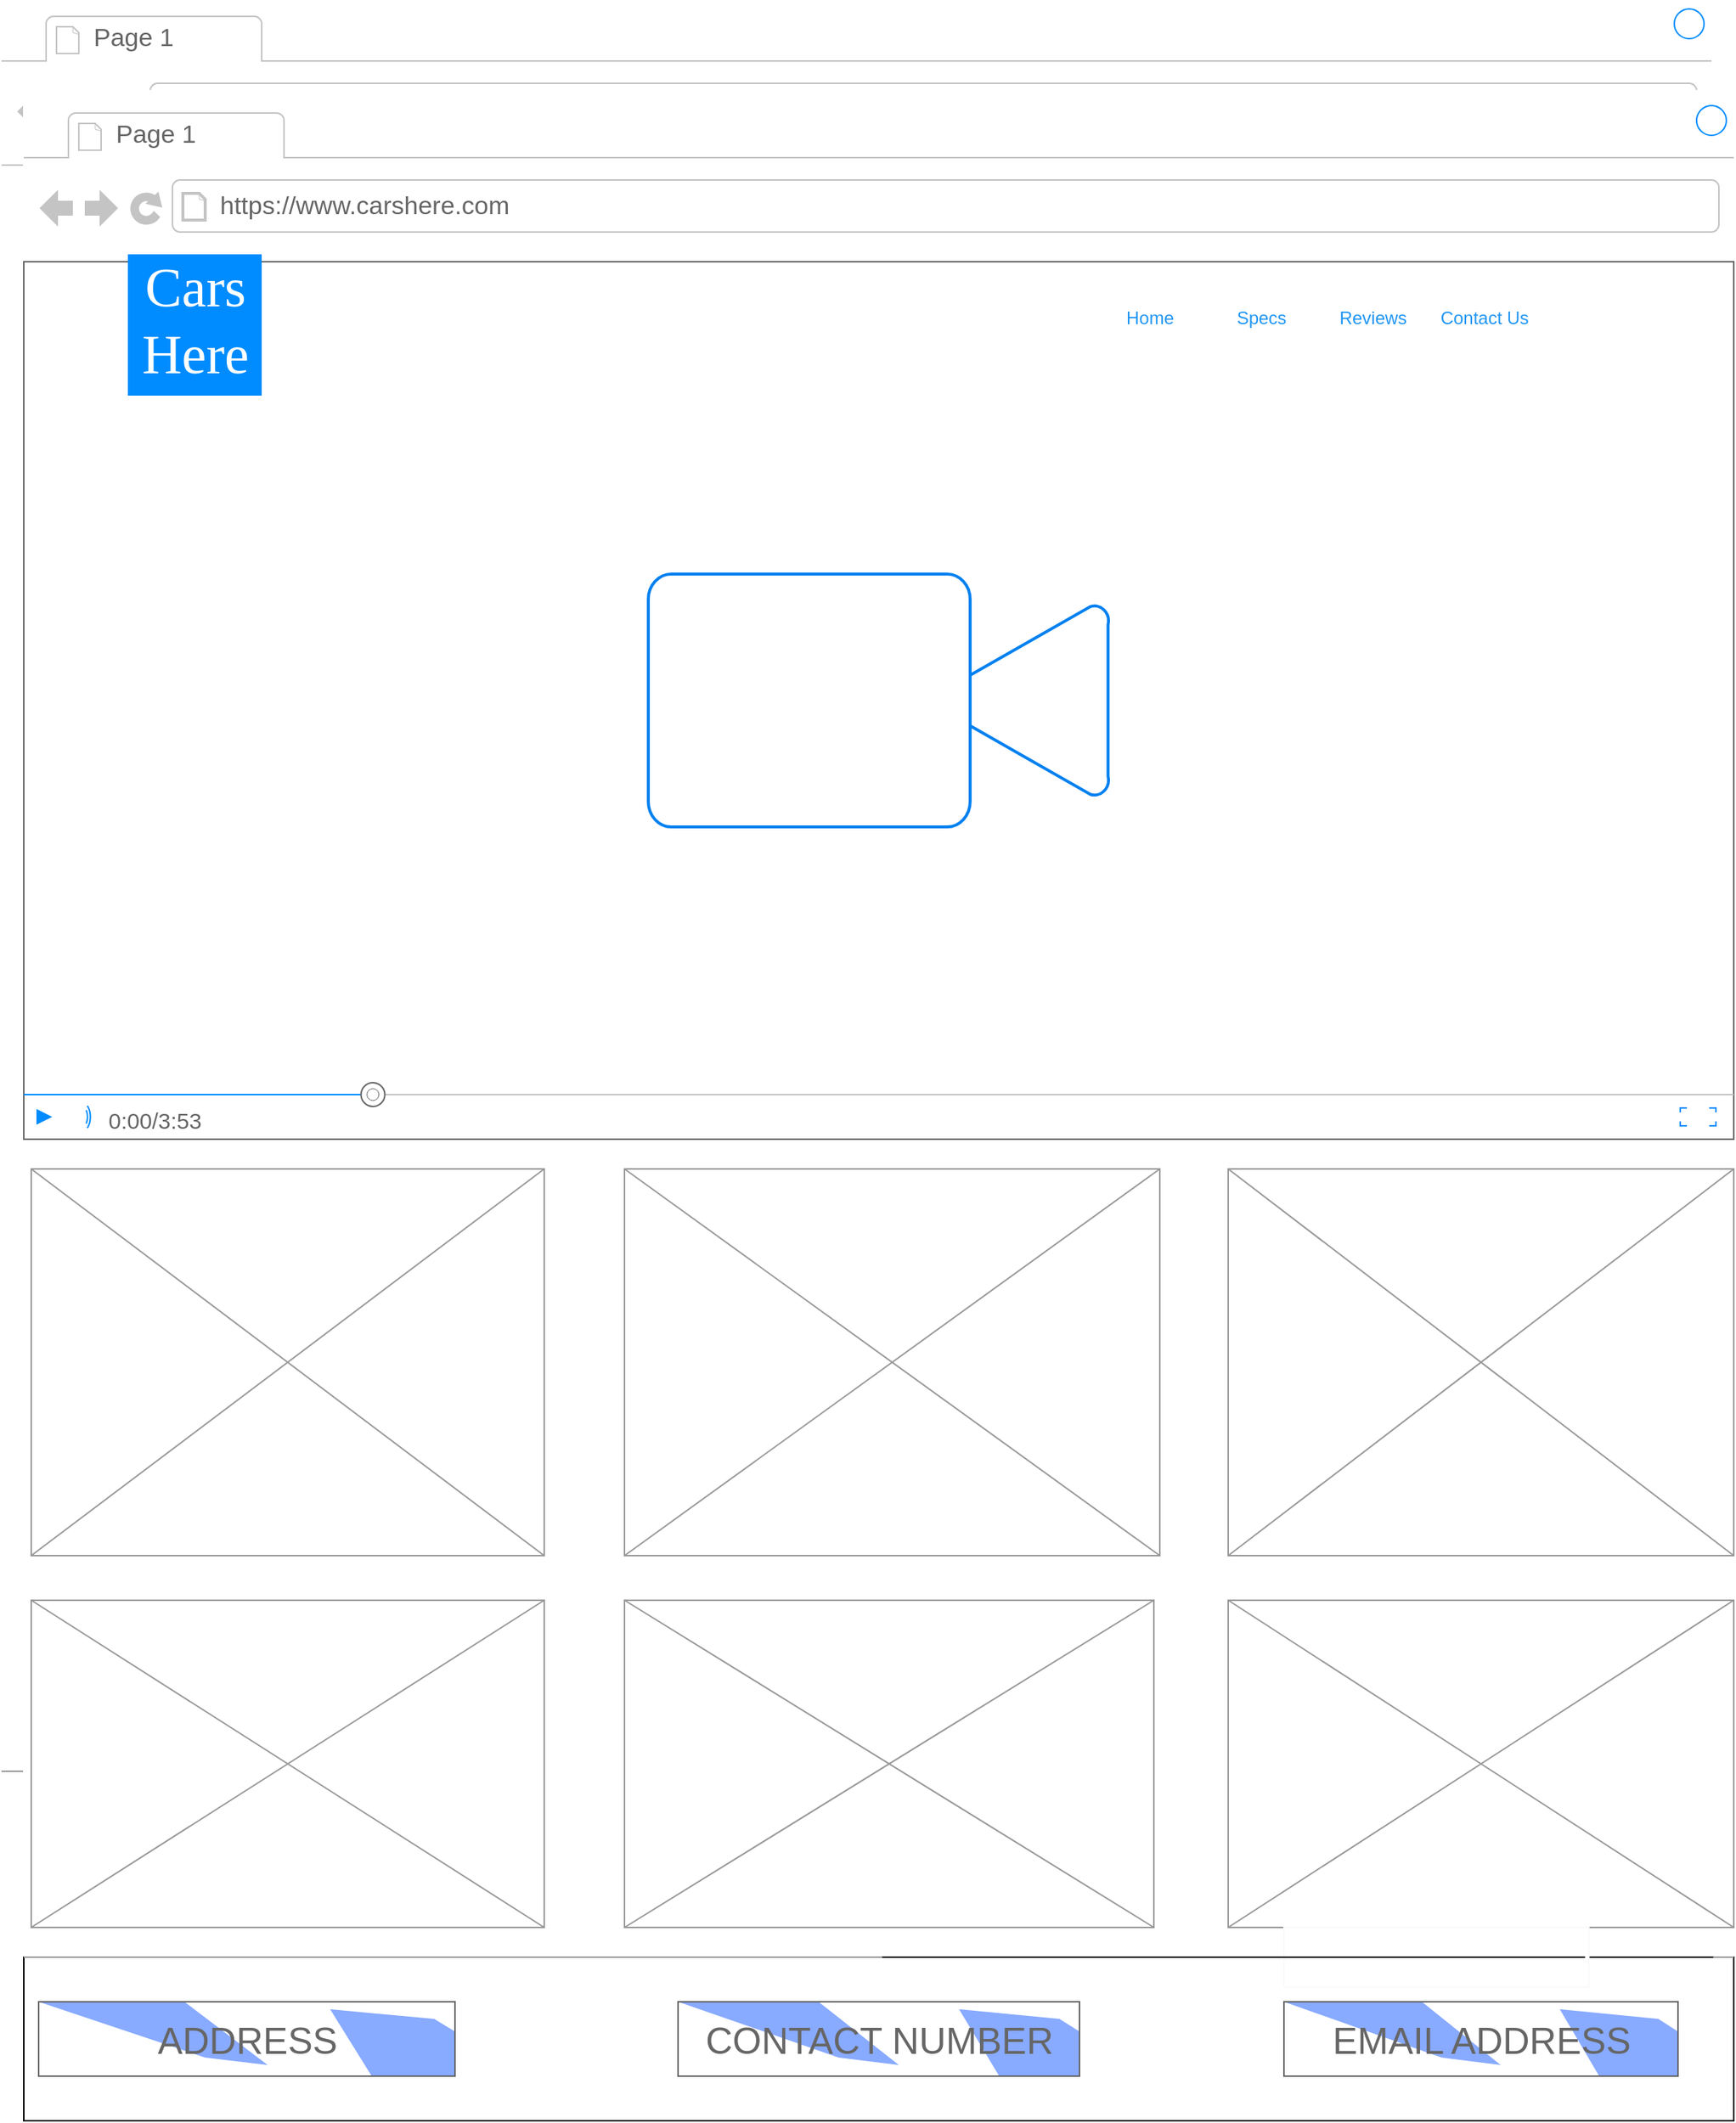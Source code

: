 <mxfile version="14.0.5" type="device"><diagram id="piDafpqhtRUU5qUU-vj8" name="Page-1"><mxGraphModel dx="1278" dy="580" grid="1" gridSize="10" guides="1" tooltips="1" connect="1" arrows="1" fold="1" page="1" pageScale="1" pageWidth="827" pageHeight="1169" math="0" shadow="0"><root><mxCell id="0"/><mxCell id="1" parent="0"/><mxCell id="8962rQQDY3VNNf6We3Pp-1" value="" style="strokeWidth=1;shadow=0;dashed=0;align=center;html=1;shape=mxgraph.mockup.containers.browserWindow;rSize=0;strokeColor2=#008cff;strokeColor3=#c4c4c4;mainText=,;recursiveResize=0;strokeColor=#FFFFFF;fontColor=#FFFFFF;" parent="1" vertex="1"><mxGeometry x="10" y="60" width="1150" height="1360" as="geometry"/></mxCell><mxCell id="8962rQQDY3VNNf6We3Pp-2" value="Page 1" style="strokeWidth=1;shadow=0;dashed=0;align=center;html=1;shape=mxgraph.mockup.containers.anchor;fontSize=17;fontColor=#666666;align=left;" parent="8962rQQDY3VNNf6We3Pp-1" vertex="1"><mxGeometry x="60" y="12" width="110" height="26" as="geometry"/></mxCell><mxCell id="8962rQQDY3VNNf6We3Pp-3" value="https://www.carshere.com" style="strokeWidth=1;shadow=0;dashed=0;align=center;html=1;shape=mxgraph.mockup.containers.anchor;rSize=0;fontSize=17;fontColor=#666666;align=left;" parent="8962rQQDY3VNNf6We3Pp-1" vertex="1"><mxGeometry x="130" y="60" width="250" height="26" as="geometry"/></mxCell><mxCell id="8962rQQDY3VNNf6We3Pp-14" value="Try now" style="rounded=1;align=center;strokeColor=none;html=1;fontColor=#ffffff;fontSize=12;fillColor=#008CFF;" parent="8962rQQDY3VNNf6We3Pp-1" vertex="1"><mxGeometry x="1045" y="127" width="86" height="33" as="geometry"/></mxCell><mxCell id="8962rQQDY3VNNf6We3Pp-17" value="" style="html=1;verticalLabelPosition=bottom;align=center;labelBackgroundColor=#ffffff;verticalAlign=top;strokeWidth=2;strokeColor=#0080F0;shadow=0;dashed=0;shape=mxgraph.ios7.icons.video_conversation;fontSize=13;fontColor=#0066CC;" parent="8962rQQDY3VNNf6We3Pp-1" vertex="1"><mxGeometry x="420" y="320" width="310" height="170" as="geometry"/></mxCell><mxCell id="8962rQQDY3VNNf6We3Pp-18" value="" style="verticalLabelPosition=bottom;shadow=0;dashed=0;align=center;html=1;verticalAlign=top;strokeWidth=1;shape=mxgraph.mockup.graphics.simpleIcon;strokeColor=#999999;fontSize=13;fontColor=#0066CC;" parent="8962rQQDY3VNNf6We3Pp-1" vertex="1"><mxGeometry x="680" y="800" width="50" height="50" as="geometry"/></mxCell><mxCell id="8962rQQDY3VNNf6We3Pp-19" value="" style="verticalLabelPosition=bottom;shadow=0;dashed=0;align=center;html=1;verticalAlign=top;strokeWidth=1;shape=mxgraph.mockup.graphics.simpleIcon;strokeColor=#999999;fontSize=13;fontColor=#0066CC;" parent="8962rQQDY3VNNf6We3Pp-1" vertex="1"><mxGeometry x="780" y="800" width="50" height="50" as="geometry"/></mxCell><mxCell id="8962rQQDY3VNNf6We3Pp-20" value="" style="verticalLabelPosition=bottom;shadow=0;dashed=0;align=center;html=1;verticalAlign=top;strokeWidth=1;shape=mxgraph.mockup.graphics.simpleIcon;strokeColor=#999999;fontSize=13;fontColor=#0066CC;" parent="8962rQQDY3VNNf6We3Pp-1" vertex="1"><mxGeometry x="880" y="800" width="50" height="50" as="geometry"/></mxCell><mxCell id="8962rQQDY3VNNf6We3Pp-21" value="" style="verticalLabelPosition=bottom;shadow=0;dashed=0;align=center;html=1;verticalAlign=top;strokeWidth=1;shape=mxgraph.mockup.graphics.simpleIcon;strokeColor=#999999;fontSize=13;fontColor=#0066CC;" parent="8962rQQDY3VNNf6We3Pp-1" vertex="1"><mxGeometry x="680" y="890" width="50" height="50" as="geometry"/></mxCell><mxCell id="8962rQQDY3VNNf6We3Pp-22" value="" style="verticalLabelPosition=bottom;shadow=0;dashed=0;align=center;html=1;verticalAlign=top;strokeWidth=1;shape=mxgraph.mockup.graphics.simpleIcon;strokeColor=#999999;fontSize=13;fontColor=#0066CC;" parent="8962rQQDY3VNNf6We3Pp-1" vertex="1"><mxGeometry x="780" y="890" width="50" height="50" as="geometry"/></mxCell><mxCell id="8962rQQDY3VNNf6We3Pp-23" value="" style="verticalLabelPosition=bottom;shadow=0;dashed=0;align=center;html=1;verticalAlign=top;strokeWidth=1;shape=mxgraph.mockup.graphics.simpleIcon;strokeColor=#999999;fontSize=13;fontColor=#0066CC;" parent="8962rQQDY3VNNf6We3Pp-1" vertex="1"><mxGeometry x="880" y="890" width="50" height="50" as="geometry"/></mxCell><mxCell id="8962rQQDY3VNNf6We3Pp-24" value="" style="verticalLabelPosition=bottom;shadow=0;dashed=0;align=center;html=1;verticalAlign=top;strokeWidth=1;shape=mxgraph.mockup.graphics.simpleIcon;strokeColor=#999999;fontSize=13;fontColor=#0066CC;" parent="8962rQQDY3VNNf6We3Pp-1" vertex="1"><mxGeometry x="680" y="980" width="50" height="50" as="geometry"/></mxCell><mxCell id="8962rQQDY3VNNf6We3Pp-25" value="" style="verticalLabelPosition=bottom;shadow=0;dashed=0;align=center;html=1;verticalAlign=top;strokeWidth=1;shape=mxgraph.mockup.graphics.simpleIcon;strokeColor=#999999;fontSize=13;fontColor=#0066CC;" parent="8962rQQDY3VNNf6We3Pp-1" vertex="1"><mxGeometry x="780" y="980" width="50" height="50" as="geometry"/></mxCell><mxCell id="8962rQQDY3VNNf6We3Pp-26" value="" style="verticalLabelPosition=bottom;shadow=0;dashed=0;align=center;html=1;verticalAlign=top;strokeWidth=1;shape=mxgraph.mockup.graphics.simpleIcon;strokeColor=#999999;fontSize=13;fontColor=#0066CC;" parent="8962rQQDY3VNNf6We3Pp-1" vertex="1"><mxGeometry x="880" y="980" width="50" height="50" as="geometry"/></mxCell><mxCell id="8962rQQDY3VNNf6We3Pp-27" value="" style="strokeWidth=1;shadow=0;dashed=0;align=center;html=1;shape=mxgraph.mockup.buttons.multiButton;fillColor=#008cff;strokeColor=#666666;mainText=;subText=;fontSize=13;fontColor=#0066CC;" parent="8962rQQDY3VNNf6We3Pp-1" vertex="1"><mxGeometry x="204" y="810" width="200" height="210" as="geometry"/></mxCell><mxCell id="8962rQQDY3VNNf6We3Pp-28" value="These companies&lt;br&gt;trust us" style="strokeWidth=1;shadow=0;dashed=0;align=center;html=1;shape=mxgraph.mockup.anchor;fontSize=16;fontColor=#ffffff;fontStyle=1;whiteSpace=wrap;" parent="8962rQQDY3VNNf6We3Pp-27" vertex="1"><mxGeometry y="33.6" width="200" height="84" as="geometry"/></mxCell><mxCell id="8962rQQDY3VNNf6We3Pp-29" value="" style="strokeWidth=1;shadow=0;dashed=0;align=center;html=1;shape=mxgraph.mockup.anchor;fontSize=12;fontColor=#ffffff;fontStyle=1;whiteSpace=wrap;" parent="8962rQQDY3VNNf6We3Pp-27" vertex="1"><mxGeometry y="126" width="200" height="42" as="geometry"/></mxCell><mxCell id="8962rQQDY3VNNf6We3Pp-35" value="" style="verticalLabelPosition=bottom;shadow=0;dashed=0;align=center;html=1;verticalAlign=top;strokeWidth=1;shape=mxgraph.mockup.markup.line;strokeColor=#999999;fillColor=#008CFF;fontSize=13;fontColor=#0066CC;" parent="8962rQQDY3VNNf6We3Pp-1" vertex="1"><mxGeometry y="1180" width="1150" height="20" as="geometry"/></mxCell><mxCell id="8962rQQDY3VNNf6We3Pp-30" value="" style="shape=rect;fillColor=#ffffff;strokeColor=#eeeeee;shadow=0;fontSize=13;fontColor=#0066CC;" parent="8962rQQDY3VNNf6We3Pp-1" vertex="1"><mxGeometry x="440" y="1290" width="725" height="130" as="geometry"/></mxCell><mxCell id="8962rQQDY3VNNf6We3Pp-31" value="BUTTON" style="shape=rect;strokeColor=none;fillColor=none;fontSize=12;fontColor=#2196F3;dashed=0;" parent="8962rQQDY3VNNf6We3Pp-30" vertex="1"><mxGeometry width="75" height="40" as="geometry"/></mxCell><mxCell id="8962rQQDY3VNNf6We3Pp-32" value="BUTTON" style="shape=rect;strokeColor=none;fillColor=none;fontSize=12;fontColor=#2196F3;dashed=0;" parent="8962rQQDY3VNNf6We3Pp-30" vertex="1"><mxGeometry x="75" width="75" height="40" as="geometry"/></mxCell><mxCell id="8962rQQDY3VNNf6We3Pp-33" value="BUTTON" style="shape=rect;strokeColor=none;fillColor=none;fontSize=12;fontColor=#2196F3;dashed=0;" parent="8962rQQDY3VNNf6We3Pp-30" vertex="1"><mxGeometry x="150" width="75" height="40" as="geometry"/></mxCell><mxCell id="H0SXZXUM1ON6w9Poyv-q-2" value="BUTTON" style="shape=rect;strokeColor=none;fillColor=none;fontSize=12;fontColor=#2196F3;dashed=0;" vertex="1" parent="8962rQQDY3VNNf6We3Pp-30"><mxGeometry x="75" width="75" height="40" as="geometry"/></mxCell><mxCell id="H0SXZXUM1ON6w9Poyv-q-3" value="BUTTON" style="shape=rect;strokeColor=none;fillColor=none;fontSize=12;fontColor=#2196F3;dashed=0;" vertex="1" parent="8962rQQDY3VNNf6We3Pp-30"><mxGeometry width="75" height="40" as="geometry"/></mxCell><mxCell id="H0SXZXUM1ON6w9Poyv-q-7" value="" style="strokeWidth=1;shadow=0;dashed=0;align=center;html=1;shape=mxgraph.mockup.containers.browserWindow;rSize=0;strokeColor2=#008cff;strokeColor3=#c4c4c4;mainText=,;recursiveResize=0;strokeColor=#FFFFFF;fontColor=#FFFFFF;" vertex="1" parent="8962rQQDY3VNNf6We3Pp-30"><mxGeometry x="-425" y="-1230" width="1150" height="1360" as="geometry"/></mxCell><mxCell id="H0SXZXUM1ON6w9Poyv-q-8" value="Page 1" style="strokeWidth=1;shadow=0;dashed=0;align=center;html=1;shape=mxgraph.mockup.containers.anchor;fontSize=17;fontColor=#666666;align=left;" vertex="1" parent="H0SXZXUM1ON6w9Poyv-q-7"><mxGeometry x="60" y="12" width="110" height="26" as="geometry"/></mxCell><mxCell id="H0SXZXUM1ON6w9Poyv-q-9" value="https://www.carshere.com" style="strokeWidth=1;shadow=0;dashed=0;align=center;html=1;shape=mxgraph.mockup.containers.anchor;rSize=0;fontSize=17;fontColor=#666666;align=left;" vertex="1" parent="H0SXZXUM1ON6w9Poyv-q-7"><mxGeometry x="130" y="60" width="250" height="26" as="geometry"/></mxCell><mxCell id="H0SXZXUM1ON6w9Poyv-q-10" value="" style="verticalLabelPosition=bottom;shadow=0;dashed=0;align=center;html=1;verticalAlign=top;strokeWidth=1;shape=mxgraph.mockup.containers.videoPlayer;strokeColor=#666666;strokeColor2=#008cff;strokeColor3=#c4c4c4;textColor=#666666;fillColor2=#008cff;barHeight=30;barPos=20;" vertex="1" parent="H0SXZXUM1ON6w9Poyv-q-7"><mxGeometry y="110" width="1150" height="590" as="geometry"/></mxCell><mxCell id="H0SXZXUM1ON6w9Poyv-q-11" value="Try now" style="rounded=1;align=center;strokeColor=none;html=1;fontColor=#ffffff;fontSize=12;fillColor=#008CFF;" vertex="1" parent="H0SXZXUM1ON6w9Poyv-q-7"><mxGeometry x="1045" y="127" width="86" height="33" as="geometry"/></mxCell><mxCell id="H0SXZXUM1ON6w9Poyv-q-12" value="" style="html=1;verticalLabelPosition=bottom;align=center;labelBackgroundColor=#ffffff;verticalAlign=top;strokeWidth=2;strokeColor=#0080F0;shadow=0;dashed=0;shape=mxgraph.ios7.icons.video_conversation;fontSize=13;fontColor=#0066CC;" vertex="1" parent="H0SXZXUM1ON6w9Poyv-q-7"><mxGeometry x="420" y="320" width="310" height="170" as="geometry"/></mxCell><mxCell id="H0SXZXUM1ON6w9Poyv-q-13" value="" style="verticalLabelPosition=bottom;shadow=0;dashed=0;align=center;html=1;verticalAlign=top;strokeWidth=1;shape=mxgraph.mockup.graphics.simpleIcon;strokeColor=#999999;fontSize=13;fontColor=#0066CC;" vertex="1" parent="H0SXZXUM1ON6w9Poyv-q-7"><mxGeometry x="680" y="800" width="50" height="50" as="geometry"/></mxCell><mxCell id="H0SXZXUM1ON6w9Poyv-q-14" value="" style="verticalLabelPosition=bottom;shadow=0;dashed=0;align=center;html=1;verticalAlign=top;strokeWidth=1;shape=mxgraph.mockup.graphics.simpleIcon;strokeColor=#999999;fontSize=13;fontColor=#0066CC;" vertex="1" parent="H0SXZXUM1ON6w9Poyv-q-7"><mxGeometry x="780" y="800" width="50" height="50" as="geometry"/></mxCell><mxCell id="H0SXZXUM1ON6w9Poyv-q-15" value="" style="verticalLabelPosition=bottom;shadow=0;dashed=0;align=center;html=1;verticalAlign=top;strokeWidth=1;shape=mxgraph.mockup.graphics.simpleIcon;strokeColor=#999999;fontSize=13;fontColor=#0066CC;" vertex="1" parent="H0SXZXUM1ON6w9Poyv-q-7"><mxGeometry x="880" y="800" width="50" height="50" as="geometry"/></mxCell><mxCell id="H0SXZXUM1ON6w9Poyv-q-16" value="" style="verticalLabelPosition=bottom;shadow=0;dashed=0;align=center;html=1;verticalAlign=top;strokeWidth=1;shape=mxgraph.mockup.graphics.simpleIcon;strokeColor=#999999;fontSize=13;fontColor=#0066CC;" vertex="1" parent="H0SXZXUM1ON6w9Poyv-q-7"><mxGeometry x="680" y="890" width="50" height="50" as="geometry"/></mxCell><mxCell id="H0SXZXUM1ON6w9Poyv-q-17" value="" style="verticalLabelPosition=bottom;shadow=0;dashed=0;align=center;html=1;verticalAlign=top;strokeWidth=1;shape=mxgraph.mockup.graphics.simpleIcon;strokeColor=#999999;fontSize=13;fontColor=#0066CC;" vertex="1" parent="H0SXZXUM1ON6w9Poyv-q-7"><mxGeometry x="780" y="890" width="50" height="50" as="geometry"/></mxCell><mxCell id="H0SXZXUM1ON6w9Poyv-q-18" value="" style="verticalLabelPosition=bottom;shadow=0;dashed=0;align=center;html=1;verticalAlign=top;strokeWidth=1;shape=mxgraph.mockup.graphics.simpleIcon;strokeColor=#999999;fontSize=13;fontColor=#0066CC;" vertex="1" parent="H0SXZXUM1ON6w9Poyv-q-7"><mxGeometry x="880" y="890" width="50" height="50" as="geometry"/></mxCell><mxCell id="H0SXZXUM1ON6w9Poyv-q-19" value="" style="verticalLabelPosition=bottom;shadow=0;dashed=0;align=center;html=1;verticalAlign=top;strokeWidth=1;shape=mxgraph.mockup.graphics.simpleIcon;strokeColor=#999999;fontSize=13;fontColor=#0066CC;" vertex="1" parent="H0SXZXUM1ON6w9Poyv-q-7"><mxGeometry x="680" y="980" width="50" height="50" as="geometry"/></mxCell><mxCell id="H0SXZXUM1ON6w9Poyv-q-20" value="" style="verticalLabelPosition=bottom;shadow=0;dashed=0;align=center;html=1;verticalAlign=top;strokeWidth=1;shape=mxgraph.mockup.graphics.simpleIcon;strokeColor=#999999;fontSize=13;fontColor=#0066CC;" vertex="1" parent="H0SXZXUM1ON6w9Poyv-q-7"><mxGeometry x="780" y="980" width="50" height="50" as="geometry"/></mxCell><mxCell id="H0SXZXUM1ON6w9Poyv-q-21" value="" style="verticalLabelPosition=bottom;shadow=0;dashed=0;align=center;html=1;verticalAlign=top;strokeWidth=1;shape=mxgraph.mockup.graphics.simpleIcon;strokeColor=#999999;fontSize=13;fontColor=#0066CC;" vertex="1" parent="H0SXZXUM1ON6w9Poyv-q-7"><mxGeometry x="880" y="980" width="50" height="50" as="geometry"/></mxCell><mxCell id="H0SXZXUM1ON6w9Poyv-q-22" value="" style="strokeWidth=1;shadow=0;dashed=0;align=center;html=1;shape=mxgraph.mockup.buttons.multiButton;fillColor=#008cff;strokeColor=#666666;mainText=;subText=;fontSize=13;fontColor=#0066CC;" vertex="1" parent="H0SXZXUM1ON6w9Poyv-q-7"><mxGeometry x="204" y="810" width="200" height="210" as="geometry"/></mxCell><mxCell id="H0SXZXUM1ON6w9Poyv-q-23" value="These companies&lt;br&gt;trust us" style="strokeWidth=1;shadow=0;dashed=0;align=center;html=1;shape=mxgraph.mockup.anchor;fontSize=16;fontColor=#ffffff;fontStyle=1;whiteSpace=wrap;" vertex="1" parent="H0SXZXUM1ON6w9Poyv-q-22"><mxGeometry y="33.6" width="200" height="84" as="geometry"/></mxCell><mxCell id="H0SXZXUM1ON6w9Poyv-q-24" value="" style="strokeWidth=1;shadow=0;dashed=0;align=center;html=1;shape=mxgraph.mockup.anchor;fontSize=12;fontColor=#ffffff;fontStyle=1;whiteSpace=wrap;" vertex="1" parent="H0SXZXUM1ON6w9Poyv-q-22"><mxGeometry y="126" width="200" height="42" as="geometry"/></mxCell><mxCell id="H0SXZXUM1ON6w9Poyv-q-25" value="" style="verticalLabelPosition=bottom;shadow=0;dashed=0;align=center;html=1;verticalAlign=top;strokeWidth=1;shape=mxgraph.mockup.markup.line;strokeColor=#999999;fillColor=#008CFF;fontSize=13;fontColor=#0066CC;" vertex="1" parent="H0SXZXUM1ON6w9Poyv-q-7"><mxGeometry y="1180" width="1150" height="20" as="geometry"/></mxCell><mxCell id="H0SXZXUM1ON6w9Poyv-q-26" value="" style="shape=rect;fillColor=#ffffff;strokeColor=#eeeeee;shadow=0;fontSize=13;fontColor=#0066CC;" vertex="1" parent="H0SXZXUM1ON6w9Poyv-q-7"><mxGeometry x="425" y="1230" width="725" height="130" as="geometry"/></mxCell><mxCell id="H0SXZXUM1ON6w9Poyv-q-27" value="BUTTON" style="shape=rect;strokeColor=none;fillColor=none;fontSize=12;fontColor=#2196F3;dashed=0;" vertex="1" parent="H0SXZXUM1ON6w9Poyv-q-26"><mxGeometry width="75" height="40" as="geometry"/></mxCell><mxCell id="H0SXZXUM1ON6w9Poyv-q-28" value="BUTTON" style="shape=rect;strokeColor=none;fillColor=none;fontSize=12;fontColor=#2196F3;dashed=0;" vertex="1" parent="H0SXZXUM1ON6w9Poyv-q-26"><mxGeometry x="75" width="75" height="40" as="geometry"/></mxCell><mxCell id="H0SXZXUM1ON6w9Poyv-q-29" value="BUTTON" style="shape=rect;strokeColor=none;fillColor=none;fontSize=12;fontColor=#2196F3;dashed=0;" vertex="1" parent="H0SXZXUM1ON6w9Poyv-q-26"><mxGeometry x="150" width="75" height="40" as="geometry"/></mxCell><mxCell id="H0SXZXUM1ON6w9Poyv-q-30" value="BUTTON" style="shape=rect;strokeColor=none;fillColor=none;fontSize=12;fontColor=#2196F3;dashed=0;" vertex="1" parent="H0SXZXUM1ON6w9Poyv-q-26"><mxGeometry x="75" width="75" height="40" as="geometry"/></mxCell><mxCell id="H0SXZXUM1ON6w9Poyv-q-31" value="BUTTON" style="shape=rect;strokeColor=none;fillColor=none;fontSize=12;fontColor=#2196F3;dashed=0;" vertex="1" parent="H0SXZXUM1ON6w9Poyv-q-26"><mxGeometry width="75" height="40" as="geometry"/></mxCell><mxCell id="H0SXZXUM1ON6w9Poyv-q-36" value="BUTTON" style="shape=rect;strokeColor=none;fillColor=none;fontSize=12;fontColor=#2196F3;dashed=0;" vertex="1" parent="H0SXZXUM1ON6w9Poyv-q-26"><mxGeometry width="75" height="40" as="geometry"/></mxCell><mxCell id="H0SXZXUM1ON6w9Poyv-q-37" value="BUTTON" style="shape=rect;strokeColor=none;fillColor=none;fontSize=12;fontColor=#2196F3;dashed=0;" vertex="1" parent="H0SXZXUM1ON6w9Poyv-q-26"><mxGeometry x="75" width="75" height="40" as="geometry"/></mxCell><mxCell id="H0SXZXUM1ON6w9Poyv-q-38" value="BUTTON" style="shape=rect;strokeColor=none;fillColor=none;fontSize=12;fontColor=#2196F3;dashed=0;" vertex="1" parent="H0SXZXUM1ON6w9Poyv-q-26"><mxGeometry width="75" height="40" as="geometry"/></mxCell><mxCell id="H0SXZXUM1ON6w9Poyv-q-39" value="BUTTON" style="shape=rect;strokeColor=none;fillColor=none;fontSize=12;fontColor=#2196F3;dashed=0;" vertex="1" parent="H0SXZXUM1ON6w9Poyv-q-26"><mxGeometry x="75" width="75" height="40" as="geometry"/></mxCell><mxCell id="H0SXZXUM1ON6w9Poyv-q-40" value="BUTTON" style="shape=rect;strokeColor=none;fillColor=none;fontSize=12;fontColor=#2196F3;dashed=0;" vertex="1" parent="H0SXZXUM1ON6w9Poyv-q-26"><mxGeometry x="150" width="75" height="40" as="geometry"/></mxCell><mxCell id="H0SXZXUM1ON6w9Poyv-q-41" value="" style="strokeWidth=1;shadow=0;dashed=0;align=center;html=1;shape=mxgraph.mockup.containers.browserWindow;rSize=0;strokeColor2=#008cff;strokeColor3=#c4c4c4;mainText=,;recursiveResize=0;strokeColor=#FFFFFF;fontColor=#FFFFFF;" vertex="1" parent="H0SXZXUM1ON6w9Poyv-q-26"><mxGeometry x="-425" y="-1230" width="1150" height="1360" as="geometry"/></mxCell><mxCell id="H0SXZXUM1ON6w9Poyv-q-42" value="Page 1" style="strokeWidth=1;shadow=0;dashed=0;align=center;html=1;shape=mxgraph.mockup.containers.anchor;fontSize=17;fontColor=#666666;align=left;" vertex="1" parent="H0SXZXUM1ON6w9Poyv-q-41"><mxGeometry x="60" y="12" width="110" height="26" as="geometry"/></mxCell><mxCell id="H0SXZXUM1ON6w9Poyv-q-43" value="https://www.carshere.com" style="strokeWidth=1;shadow=0;dashed=0;align=center;html=1;shape=mxgraph.mockup.containers.anchor;rSize=0;fontSize=17;fontColor=#666666;align=left;" vertex="1" parent="H0SXZXUM1ON6w9Poyv-q-41"><mxGeometry x="130" y="60" width="250" height="26" as="geometry"/></mxCell><mxCell id="H0SXZXUM1ON6w9Poyv-q-44" value="" style="verticalLabelPosition=bottom;shadow=0;dashed=0;align=center;html=1;verticalAlign=top;strokeWidth=1;shape=mxgraph.mockup.containers.videoPlayer;strokeColor=#666666;strokeColor2=#008cff;strokeColor3=#c4c4c4;textColor=#666666;fillColor2=#008cff;barHeight=30;barPos=20;" vertex="1" parent="H0SXZXUM1ON6w9Poyv-q-41"><mxGeometry y="110" width="1150" height="590" as="geometry"/></mxCell><mxCell id="H0SXZXUM1ON6w9Poyv-q-45" value="Try now" style="rounded=1;align=center;strokeColor=none;html=1;fontColor=#ffffff;fontSize=12;fillColor=#008CFF;" vertex="1" parent="H0SXZXUM1ON6w9Poyv-q-41"><mxGeometry x="1045" y="127" width="86" height="33" as="geometry"/></mxCell><mxCell id="H0SXZXUM1ON6w9Poyv-q-46" value="" style="html=1;verticalLabelPosition=bottom;align=center;labelBackgroundColor=#ffffff;verticalAlign=top;strokeWidth=2;strokeColor=#0080F0;shadow=0;dashed=0;shape=mxgraph.ios7.icons.video_conversation;fontSize=13;fontColor=#0066CC;" vertex="1" parent="H0SXZXUM1ON6w9Poyv-q-41"><mxGeometry x="420" y="320" width="310" height="170" as="geometry"/></mxCell><mxCell id="H0SXZXUM1ON6w9Poyv-q-47" value="" style="verticalLabelPosition=bottom;shadow=0;dashed=0;align=center;html=1;verticalAlign=top;strokeWidth=1;shape=mxgraph.mockup.graphics.simpleIcon;strokeColor=#999999;fontSize=13;fontColor=#0066CC;" vertex="1" parent="H0SXZXUM1ON6w9Poyv-q-41"><mxGeometry x="680" y="800" width="50" height="50" as="geometry"/></mxCell><mxCell id="H0SXZXUM1ON6w9Poyv-q-48" value="" style="verticalLabelPosition=bottom;shadow=0;dashed=0;align=center;html=1;verticalAlign=top;strokeWidth=1;shape=mxgraph.mockup.graphics.simpleIcon;strokeColor=#999999;fontSize=13;fontColor=#0066CC;" vertex="1" parent="H0SXZXUM1ON6w9Poyv-q-41"><mxGeometry x="780" y="800" width="50" height="50" as="geometry"/></mxCell><mxCell id="H0SXZXUM1ON6w9Poyv-q-49" value="" style="verticalLabelPosition=bottom;shadow=0;dashed=0;align=center;html=1;verticalAlign=top;strokeWidth=1;shape=mxgraph.mockup.graphics.simpleIcon;strokeColor=#999999;fontSize=13;fontColor=#0066CC;" vertex="1" parent="H0SXZXUM1ON6w9Poyv-q-41"><mxGeometry x="880" y="800" width="50" height="50" as="geometry"/></mxCell><mxCell id="H0SXZXUM1ON6w9Poyv-q-50" value="" style="verticalLabelPosition=bottom;shadow=0;dashed=0;align=center;html=1;verticalAlign=top;strokeWidth=1;shape=mxgraph.mockup.graphics.simpleIcon;strokeColor=#999999;fontSize=13;fontColor=#0066CC;" vertex="1" parent="H0SXZXUM1ON6w9Poyv-q-41"><mxGeometry x="680" y="890" width="50" height="50" as="geometry"/></mxCell><mxCell id="H0SXZXUM1ON6w9Poyv-q-51" value="" style="verticalLabelPosition=bottom;shadow=0;dashed=0;align=center;html=1;verticalAlign=top;strokeWidth=1;shape=mxgraph.mockup.graphics.simpleIcon;strokeColor=#999999;fontSize=13;fontColor=#0066CC;" vertex="1" parent="H0SXZXUM1ON6w9Poyv-q-41"><mxGeometry x="780" y="890" width="50" height="50" as="geometry"/></mxCell><mxCell id="H0SXZXUM1ON6w9Poyv-q-52" value="" style="verticalLabelPosition=bottom;shadow=0;dashed=0;align=center;html=1;verticalAlign=top;strokeWidth=1;shape=mxgraph.mockup.graphics.simpleIcon;strokeColor=#999999;fontSize=13;fontColor=#0066CC;" vertex="1" parent="H0SXZXUM1ON6w9Poyv-q-41"><mxGeometry x="880" y="890" width="50" height="50" as="geometry"/></mxCell><mxCell id="H0SXZXUM1ON6w9Poyv-q-53" value="" style="verticalLabelPosition=bottom;shadow=0;dashed=0;align=center;html=1;verticalAlign=top;strokeWidth=1;shape=mxgraph.mockup.graphics.simpleIcon;strokeColor=#999999;fontSize=13;fontColor=#0066CC;" vertex="1" parent="H0SXZXUM1ON6w9Poyv-q-41"><mxGeometry x="680" y="980" width="50" height="50" as="geometry"/></mxCell><mxCell id="H0SXZXUM1ON6w9Poyv-q-54" value="" style="verticalLabelPosition=bottom;shadow=0;dashed=0;align=center;html=1;verticalAlign=top;strokeWidth=1;shape=mxgraph.mockup.graphics.simpleIcon;strokeColor=#999999;fontSize=13;fontColor=#0066CC;" vertex="1" parent="H0SXZXUM1ON6w9Poyv-q-41"><mxGeometry x="780" y="980" width="50" height="50" as="geometry"/></mxCell><mxCell id="H0SXZXUM1ON6w9Poyv-q-55" value="" style="verticalLabelPosition=bottom;shadow=0;dashed=0;align=center;html=1;verticalAlign=top;strokeWidth=1;shape=mxgraph.mockup.graphics.simpleIcon;strokeColor=#999999;fontSize=13;fontColor=#0066CC;" vertex="1" parent="H0SXZXUM1ON6w9Poyv-q-41"><mxGeometry x="880" y="980" width="50" height="50" as="geometry"/></mxCell><mxCell id="H0SXZXUM1ON6w9Poyv-q-56" value="" style="strokeWidth=1;shadow=0;dashed=0;align=center;html=1;shape=mxgraph.mockup.buttons.multiButton;fillColor=#008cff;strokeColor=#666666;mainText=;subText=;fontSize=13;fontColor=#0066CC;" vertex="1" parent="H0SXZXUM1ON6w9Poyv-q-41"><mxGeometry x="204" y="810" width="200" height="210" as="geometry"/></mxCell><mxCell id="H0SXZXUM1ON6w9Poyv-q-57" value="These companies&lt;br&gt;trust us" style="strokeWidth=1;shadow=0;dashed=0;align=center;html=1;shape=mxgraph.mockup.anchor;fontSize=16;fontColor=#ffffff;fontStyle=1;whiteSpace=wrap;" vertex="1" parent="H0SXZXUM1ON6w9Poyv-q-56"><mxGeometry y="33.6" width="200" height="84" as="geometry"/></mxCell><mxCell id="H0SXZXUM1ON6w9Poyv-q-58" value="" style="strokeWidth=1;shadow=0;dashed=0;align=center;html=1;shape=mxgraph.mockup.anchor;fontSize=12;fontColor=#ffffff;fontStyle=1;whiteSpace=wrap;" vertex="1" parent="H0SXZXUM1ON6w9Poyv-q-56"><mxGeometry y="126" width="200" height="42" as="geometry"/></mxCell><mxCell id="H0SXZXUM1ON6w9Poyv-q-59" value="" style="verticalLabelPosition=bottom;shadow=0;dashed=0;align=center;html=1;verticalAlign=top;strokeWidth=1;shape=mxgraph.mockup.markup.line;strokeColor=#999999;fillColor=#008CFF;fontSize=13;fontColor=#0066CC;" vertex="1" parent="H0SXZXUM1ON6w9Poyv-q-41"><mxGeometry y="1180" width="1150" height="20" as="geometry"/></mxCell><mxCell id="H0SXZXUM1ON6w9Poyv-q-60" value="" style="shape=rect;fillColor=#ffffff;strokeColor=#eeeeee;shadow=0;fontSize=13;fontColor=#0066CC;" vertex="1" parent="H0SXZXUM1ON6w9Poyv-q-41"><mxGeometry x="425" y="1235" width="725" height="130" as="geometry"/></mxCell><mxCell id="H0SXZXUM1ON6w9Poyv-q-61" value="BUTTON" style="shape=rect;strokeColor=none;fillColor=none;fontSize=12;fontColor=#2196F3;dashed=0;" vertex="1" parent="H0SXZXUM1ON6w9Poyv-q-60"><mxGeometry width="75" height="40" as="geometry"/></mxCell><mxCell id="H0SXZXUM1ON6w9Poyv-q-62" value="BUTTON" style="shape=rect;strokeColor=none;fillColor=none;fontSize=12;fontColor=#2196F3;dashed=0;" vertex="1" parent="H0SXZXUM1ON6w9Poyv-q-60"><mxGeometry x="75" width="75" height="40" as="geometry"/></mxCell><mxCell id="H0SXZXUM1ON6w9Poyv-q-63" value="BUTTON" style="shape=rect;strokeColor=none;fillColor=none;fontSize=12;fontColor=#2196F3;dashed=0;" vertex="1" parent="H0SXZXUM1ON6w9Poyv-q-60"><mxGeometry x="150" width="75" height="40" as="geometry"/></mxCell><mxCell id="H0SXZXUM1ON6w9Poyv-q-64" value="BUTTON" style="shape=rect;strokeColor=none;fillColor=none;fontSize=12;fontColor=#2196F3;dashed=0;" vertex="1" parent="H0SXZXUM1ON6w9Poyv-q-60"><mxGeometry x="75" width="75" height="40" as="geometry"/></mxCell><mxCell id="H0SXZXUM1ON6w9Poyv-q-65" value="BUTTON" style="shape=rect;strokeColor=none;fillColor=none;fontSize=12;fontColor=#2196F3;dashed=0;" vertex="1" parent="H0SXZXUM1ON6w9Poyv-q-60"><mxGeometry width="75" height="40" as="geometry"/></mxCell><mxCell id="H0SXZXUM1ON6w9Poyv-q-66" value="" style="strokeWidth=1;shadow=0;dashed=0;align=center;html=1;shape=mxgraph.mockup.containers.browserWindow;rSize=0;strokeColor2=#008cff;strokeColor3=#c4c4c4;mainText=,;recursiveResize=0;strokeColor=#FFFFFF;fontColor=#FFFFFF;" vertex="1" parent="H0SXZXUM1ON6w9Poyv-q-60"><mxGeometry x="-425" y="-1230" width="1150" height="1360" as="geometry"/></mxCell><mxCell id="H0SXZXUM1ON6w9Poyv-q-260" value="" style="rounded=0;whiteSpace=wrap;html=1;" vertex="1" parent="H0SXZXUM1ON6w9Poyv-q-66"><mxGeometry y="1250" width="1150" height="110" as="geometry"/></mxCell><mxCell id="H0SXZXUM1ON6w9Poyv-q-67" value="Page 1" style="strokeWidth=1;shadow=0;dashed=0;align=center;html=1;shape=mxgraph.mockup.containers.anchor;fontSize=17;fontColor=#666666;align=left;" vertex="1" parent="H0SXZXUM1ON6w9Poyv-q-66"><mxGeometry x="60" y="12" width="110" height="26" as="geometry"/></mxCell><mxCell id="H0SXZXUM1ON6w9Poyv-q-68" value="https://www.carshere.com" style="strokeWidth=1;shadow=0;dashed=0;align=center;html=1;shape=mxgraph.mockup.containers.anchor;rSize=0;fontSize=17;fontColor=#666666;align=left;" vertex="1" parent="H0SXZXUM1ON6w9Poyv-q-66"><mxGeometry x="130" y="60" width="250" height="26" as="geometry"/></mxCell><mxCell id="H0SXZXUM1ON6w9Poyv-q-69" value="" style="verticalLabelPosition=bottom;shadow=0;dashed=0;align=center;html=1;verticalAlign=top;strokeWidth=1;shape=mxgraph.mockup.containers.videoPlayer;strokeColor=#666666;strokeColor2=#008cff;strokeColor3=#c4c4c4;textColor=#666666;fillColor2=#008cff;barHeight=30;barPos=20;" vertex="1" parent="H0SXZXUM1ON6w9Poyv-q-66"><mxGeometry y="110" width="1150" height="590" as="geometry"/></mxCell><mxCell id="H0SXZXUM1ON6w9Poyv-q-71" value="" style="html=1;verticalLabelPosition=bottom;align=center;labelBackgroundColor=#ffffff;verticalAlign=top;strokeWidth=2;strokeColor=#0080F0;shadow=0;dashed=0;shape=mxgraph.ios7.icons.video_conversation;fontSize=13;fontColor=#0066CC;" vertex="1" parent="H0SXZXUM1ON6w9Poyv-q-66"><mxGeometry x="420" y="320" width="310" height="170" as="geometry"/></mxCell><mxCell id="H0SXZXUM1ON6w9Poyv-q-72" value="" style="verticalLabelPosition=bottom;shadow=0;dashed=0;align=center;html=1;verticalAlign=top;strokeWidth=1;shape=mxgraph.mockup.graphics.simpleIcon;strokeColor=#999999;fontSize=13;fontColor=#0066CC;" vertex="1" parent="H0SXZXUM1ON6w9Poyv-q-66"><mxGeometry x="5" y="720" width="345" height="260" as="geometry"/></mxCell><mxCell id="H0SXZXUM1ON6w9Poyv-q-73" value="" style="verticalLabelPosition=bottom;shadow=0;dashed=0;align=center;html=1;verticalAlign=top;strokeWidth=1;shape=mxgraph.mockup.graphics.simpleIcon;strokeColor=#999999;fontSize=13;fontColor=#0066CC;" vertex="1" parent="H0SXZXUM1ON6w9Poyv-q-66"><mxGeometry x="404" y="720" width="360" height="260" as="geometry"/></mxCell><mxCell id="H0SXZXUM1ON6w9Poyv-q-74" value="" style="verticalLabelPosition=bottom;shadow=0;dashed=0;align=center;html=1;verticalAlign=top;strokeWidth=1;shape=mxgraph.mockup.graphics.simpleIcon;strokeColor=#999999;fontSize=13;fontColor=#0066CC;" vertex="1" parent="H0SXZXUM1ON6w9Poyv-q-66"><mxGeometry x="810" y="720" width="340" height="260" as="geometry"/></mxCell><mxCell id="H0SXZXUM1ON6w9Poyv-q-78" value="" style="verticalLabelPosition=bottom;shadow=0;dashed=0;align=center;html=1;verticalAlign=top;strokeWidth=1;shape=mxgraph.mockup.graphics.simpleIcon;strokeColor=#999999;fontSize=13;fontColor=#0066CC;" vertex="1" parent="H0SXZXUM1ON6w9Poyv-q-66"><mxGeometry x="404" y="1010" width="356" height="220" as="geometry"/></mxCell><mxCell id="H0SXZXUM1ON6w9Poyv-q-79" value="" style="verticalLabelPosition=bottom;shadow=0;dashed=0;align=center;html=1;verticalAlign=top;strokeWidth=1;shape=mxgraph.mockup.graphics.simpleIcon;strokeColor=#999999;fontSize=13;fontColor=#0066CC;" vertex="1" parent="H0SXZXUM1ON6w9Poyv-q-66"><mxGeometry x="5" y="1010" width="345" height="220" as="geometry"/></mxCell><mxCell id="H0SXZXUM1ON6w9Poyv-q-80" value="" style="verticalLabelPosition=bottom;shadow=0;dashed=0;align=center;html=1;verticalAlign=top;strokeWidth=1;shape=mxgraph.mockup.graphics.simpleIcon;strokeColor=#999999;fontSize=13;fontColor=#0066CC;" vertex="1" parent="H0SXZXUM1ON6w9Poyv-q-66"><mxGeometry x="810" y="1010" width="340" height="220" as="geometry"/></mxCell><mxCell id="H0SXZXUM1ON6w9Poyv-q-96" value="" style="shape=image;html=1;verticalAlign=top;verticalLabelPosition=bottom;labelBackgroundColor=#ffffff;imageAspect=0;aspect=fixed;image=https://cdn3.iconfinder.com/data/icons/peelicons-vol-1/50/LinkedIn-128.png;fillColor=#008CFF;fontSize=13;fontColor=#0066CC;" vertex="1" parent="H0SXZXUM1ON6w9Poyv-q-66"><mxGeometry x="870" y="1235" width="30" height="30" as="geometry"/></mxCell><mxCell id="H0SXZXUM1ON6w9Poyv-q-97" value="" style="shape=image;html=1;verticalAlign=top;verticalLabelPosition=bottom;labelBackgroundColor=#ffffff;imageAspect=0;aspect=fixed;image=https://cdn3.iconfinder.com/data/icons/peelicons-vol-1/50/Facebook-128.png;fillColor=#008CFF;fontSize=13;fontColor=#0066CC;" vertex="1" parent="H0SXZXUM1ON6w9Poyv-q-66"><mxGeometry x="920" y="1235" width="30" height="30" as="geometry"/></mxCell><mxCell id="H0SXZXUM1ON6w9Poyv-q-98" value="" style="shape=image;html=1;verticalAlign=top;verticalLabelPosition=bottom;labelBackgroundColor=#ffffff;imageAspect=0;aspect=fixed;image=https://cdn3.iconfinder.com/data/icons/peelicons-vol-1/50/Twitter-128.png;fillColor=#008CFF;fontSize=13;fontColor=#0066CC;" vertex="1" parent="H0SXZXUM1ON6w9Poyv-q-66"><mxGeometry x="970" y="1235" width="30" height="30" as="geometry"/></mxCell><mxCell id="H0SXZXUM1ON6w9Poyv-q-99" value="Cars&lt;br&gt;Here" style="text;html=1;align=center;verticalAlign=middle;resizable=0;points=[];autosize=1;fontSize=37;fontFamily=Tahoma;fillColor=#008CFF;fontColor=#FFFFFF;" vertex="1" parent="H0SXZXUM1ON6w9Poyv-q-66"><mxGeometry x="70" y="110" width="90" height="90" as="geometry"/></mxCell><mxCell id="H0SXZXUM1ON6w9Poyv-q-104" value="Contact Us" style="shape=rect;strokeColor=none;fillColor=none;fontSize=12;fontColor=#2196F3;dashed=0;" vertex="1" parent="H0SXZXUM1ON6w9Poyv-q-66"><mxGeometry x="945" y="127" width="75" height="40" as="geometry"/></mxCell><mxCell id="H0SXZXUM1ON6w9Poyv-q-105" value="Specs" style="shape=rect;strokeColor=none;fillColor=none;fontSize=12;fontColor=#2196F3;dashed=0;" vertex="1" parent="H0SXZXUM1ON6w9Poyv-q-66"><mxGeometry x="795" y="127" width="75" height="40" as="geometry"/></mxCell><mxCell id="H0SXZXUM1ON6w9Poyv-q-106" value="Home" style="shape=rect;strokeColor=none;fillColor=none;fontSize=12;fontColor=#2196F3;dashed=0;" vertex="1" parent="H0SXZXUM1ON6w9Poyv-q-66"><mxGeometry x="720" y="127" width="75" height="40" as="geometry"/></mxCell><mxCell id="H0SXZXUM1ON6w9Poyv-q-107" value="Reviews" style="shape=rect;strokeColor=none;fillColor=none;fontSize=12;fontColor=#2196F3;dashed=0;" vertex="1" parent="H0SXZXUM1ON6w9Poyv-q-66"><mxGeometry x="870" y="127" width="75" height="40" as="geometry"/></mxCell><mxCell id="H0SXZXUM1ON6w9Poyv-q-84" value="" style="verticalLabelPosition=bottom;shadow=0;dashed=0;align=center;html=1;verticalAlign=top;strokeWidth=1;shape=mxgraph.mockup.markup.line;strokeColor=#999999;fillColor=#008CFF;fontSize=13;fontColor=#0066CC;" vertex="1" parent="H0SXZXUM1ON6w9Poyv-q-66"><mxGeometry y="1240" width="1150" height="20" as="geometry"/></mxCell><mxCell id="H0SXZXUM1ON6w9Poyv-q-253" value="ADDRESS" style="strokeWidth=1;shadow=0;dashed=0;align=center;html=1;shape=mxgraph.mockup.text.captcha;fontColor=#666666;fontSize=25;strokeColor=#666666;mainText=" vertex="1" parent="H0SXZXUM1ON6w9Poyv-q-66"><mxGeometry x="10" y="1280" width="280" height="50" as="geometry"/></mxCell><mxCell id="H0SXZXUM1ON6w9Poyv-q-254" value="CONTACT NUMBER" style="strokeWidth=1;shadow=0;dashed=0;align=center;html=1;shape=mxgraph.mockup.text.captcha;fontColor=#666666;fontSize=25;strokeColor=#666666;mainText=" vertex="1" parent="H0SXZXUM1ON6w9Poyv-q-66"><mxGeometry x="440" y="1280" width="270" height="50" as="geometry"/></mxCell><mxCell id="H0SXZXUM1ON6w9Poyv-q-259" value="EMAIL ADDRESS" style="strokeWidth=1;shadow=0;dashed=0;align=center;html=1;shape=mxgraph.mockup.text.captcha;fontColor=#666666;fontSize=25;strokeColor=#666666;mainText=" vertex="1" parent="H0SXZXUM1ON6w9Poyv-q-66"><mxGeometry x="847.5" y="1280" width="265" height="50" as="geometry"/></mxCell><mxCell id="H0SXZXUM1ON6w9Poyv-q-262" value="" style="endArrow=none;html=1;exitX=0.502;exitY=0.5;exitDx=0;exitDy=0;exitPerimeter=0;entryX=0.988;entryY=0.5;entryDx=0;entryDy=0;entryPerimeter=0;" edge="1" parent="H0SXZXUM1ON6w9Poyv-q-66" source="H0SXZXUM1ON6w9Poyv-q-261" target="H0SXZXUM1ON6w9Poyv-q-84"><mxGeometry width="50" height="50" relative="1" as="geometry"><mxPoint x="625" y="1345" as="sourcePoint"/><mxPoint x="675" y="1295" as="targetPoint"/></mxGeometry></mxCell><mxCell id="H0SXZXUM1ON6w9Poyv-q-261" value="" style="rounded=0;whiteSpace=wrap;html=1;strokeColor=#FAFAFA;" vertex="1" parent="H0SXZXUM1ON6w9Poyv-q-66"><mxGeometry x="847.5" y="1230" width="205" height="40" as="geometry"/></mxCell><mxCell id="H0SXZXUM1ON6w9Poyv-q-263" value="" style="endArrow=none;html=1;exitX=0.502;exitY=0.5;exitDx=0;exitDy=0;exitPerimeter=0;entryX=0.988;entryY=0.5;entryDx=0;entryDy=0;entryPerimeter=0;" edge="1" parent="H0SXZXUM1ON6w9Poyv-q-66" source="H0SXZXUM1ON6w9Poyv-q-84" target="H0SXZXUM1ON6w9Poyv-q-261"><mxGeometry width="50" height="50" relative="1" as="geometry"><mxPoint x="602.3" y="1375" as="sourcePoint"/><mxPoint x="1161.2" y="1375" as="targetPoint"/></mxGeometry></mxCell><mxCell id="H0SXZXUM1ON6w9Poyv-q-103" value="Cars&lt;br&gt;Here" style="text;html=1;align=center;verticalAlign=middle;resizable=0;points=[];autosize=1;fontSize=37;fontFamily=Tahoma;fillColor=#008CFF;fontColor=#FFFFFF;" vertex="1" parent="H0SXZXUM1ON6w9Poyv-q-41"><mxGeometry x="70" y="110" width="90" height="90" as="geometry"/></mxCell><mxCell id="H0SXZXUM1ON6w9Poyv-q-35" value="Cars&lt;br&gt;Here" style="text;html=1;align=center;verticalAlign=middle;resizable=0;points=[];autosize=1;fontSize=37;fontFamily=Tahoma;fillColor=#008CFF;fontColor=#FFFFFF;" vertex="1" parent="H0SXZXUM1ON6w9Poyv-q-7"><mxGeometry x="70" y="110" width="90" height="90" as="geometry"/></mxCell></root></mxGraphModel></diagram></mxfile>